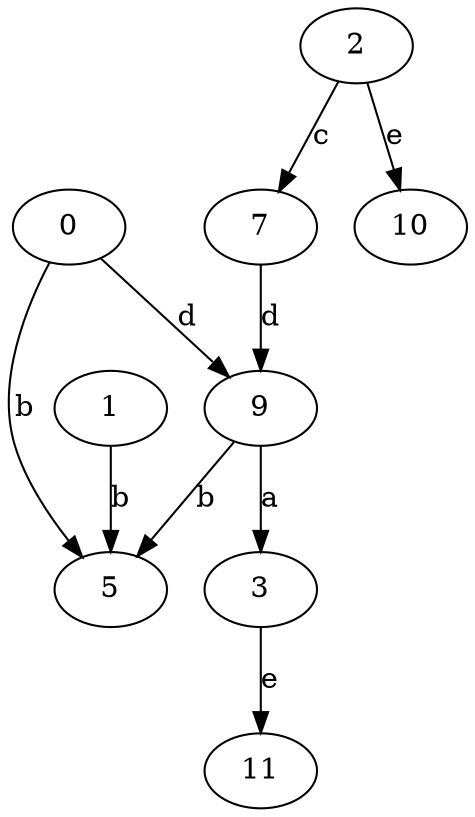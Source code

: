 strict digraph  {
0;
1;
2;
3;
5;
7;
9;
10;
11;
0 -> 5  [label=b];
0 -> 9  [label=d];
1 -> 5  [label=b];
2 -> 7  [label=c];
2 -> 10  [label=e];
3 -> 11  [label=e];
7 -> 9  [label=d];
9 -> 3  [label=a];
9 -> 5  [label=b];
}
